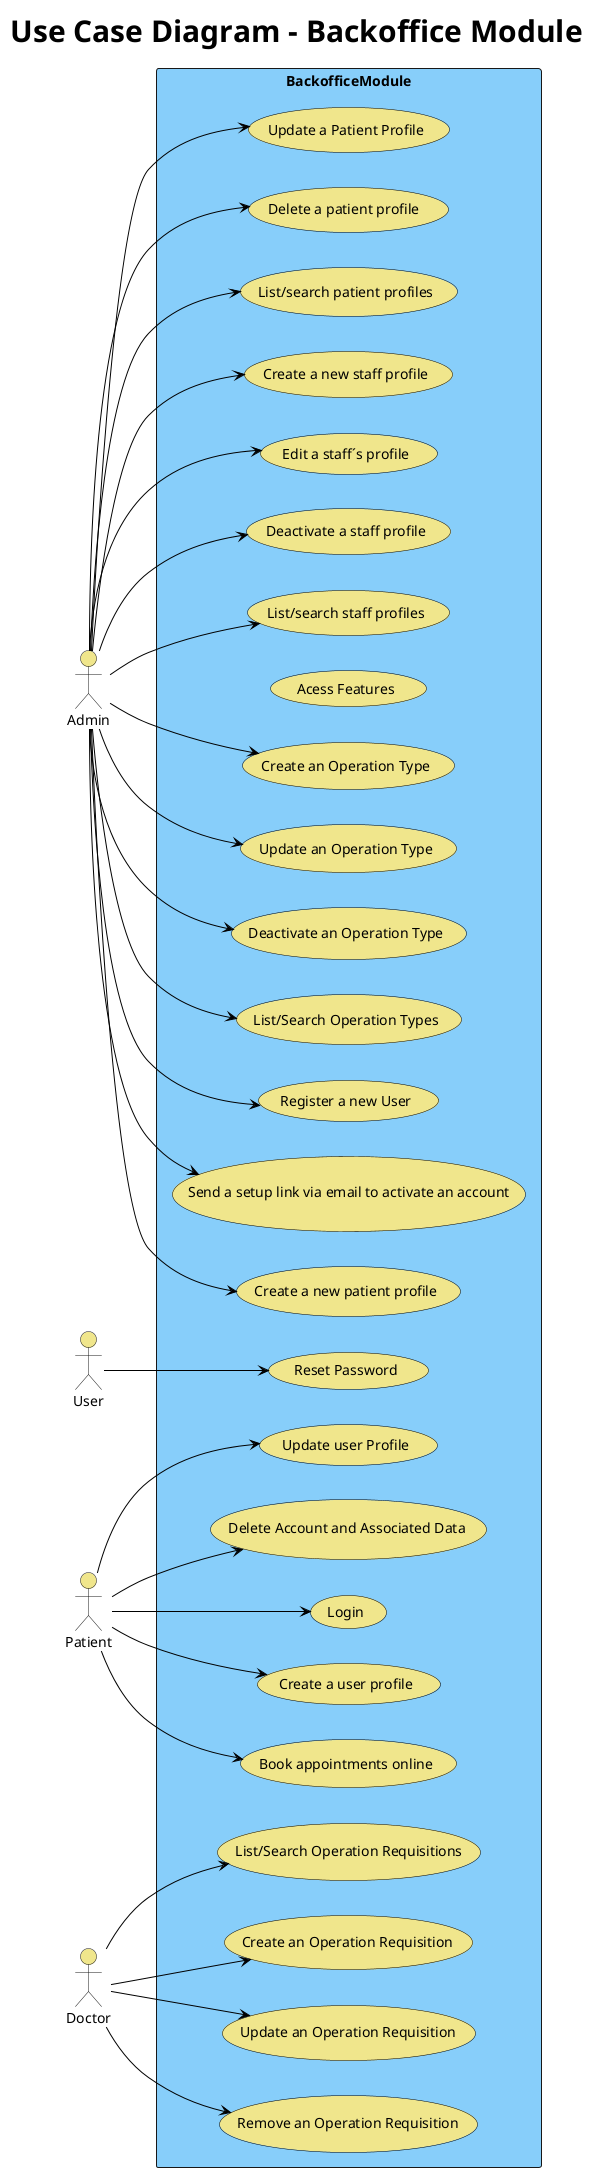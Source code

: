 ﻿@startuml
title Use Case Diagram - Backoffice Module

left to right direction

actor Admin #F0E68C
actor User #F0E68C
actor Patient #F0E68C
actor Doctor #F0E68C


skinparam usecase {
    BackgroundColor LightBlue
    ArrowColor Black
    BorderColor Black
    FontColor Black
    FontSize 14
}

skinparam title {
    FontSize 30
}

rectangle BackofficeModule #87CEFA {
    'SPRINT A
    
    usecase "Register a new User" as UC1.1 #F0E68C
    Admin --> UC1.1
   
    usecase "Send a setup link via email to activate an account" as UC1.2 #F0E68C
    Admin --> UC1.2
   
    usecase "Reset Password" as UC2 #F0E68C
    User --> UC2
   
  usecase "Create a user profile"  as UC3.1 #F0E68C
   Patient --> UC3.1
   
   usecase "Book appointments online" as UC3.2 #F0E68C
   Patient --> UC3.2 
     
    usecase "Update user Profile" as UC4 #F0E68C
    Patient --> UC4
   
    usecase "Delete Account and Associated Data " as UC5 #F0E68C
    Patient --> UC5
   
    usecase "Acess Features" as UC6 #F0E68C
   
    usecase "Login" as UC7 #F0E68C
    Patient --> UC7
   
    usecase "Create a new patient profile" as UC8 #F0E68C
    Admin --> UC8
   
    usecase "Update a Patient Profile" as UC9 #F0E68C
    Admin --> UC9
   
    usecase "Delete a patient profile " as UC10 #F0E68C
    Admin --> UC10
   
    usecase "List/search patient profiles" as UC11 #F0E68C
    Admin ---> UC11
   
    usecase "Create a new staff profile" as UC12 #F0E68C
    Admin --> UC12

    usecase "Edit a staff´s profile" as UC13 #F0E68C
    Admin --> UC13

    usecase "Deactivate a staff profile" as UC14 #F0E68C
    Admin --> UC14

    usecase "List/search staff profiles" as UC15 #F0E68C
    Admin --> UC15

    usecase "Create an Operation Requisition" as UC16 #F0E68C
    Doctor --> UC16
   
    usecase "Update an Operation Requisition" as UC17 #F0E68C
    Doctor --> UC17
   
    usecase "Remove an Operation Requisition" as UC18 #F0E68C
    Doctor --> UC18
   
    usecase "List/Search Operation Requisitions" as UC19 #F0E68C
    Doctor --> UC19
   
    usecase "Create an Operation Type" as UC20 #F0E68C
    Admin --> UC20
   
    usecase "Update an Operation Type" as UC21 #F0E68C
    Admin --> UC21
   
    usecase "Deactivate an Operation Type" as UC22 #F0E68C
    Admin --> UC22
   
    usecase "List/Search Operation Types" as UC23 #F0E68C  
    Admin --> UC23   

}

@enduml